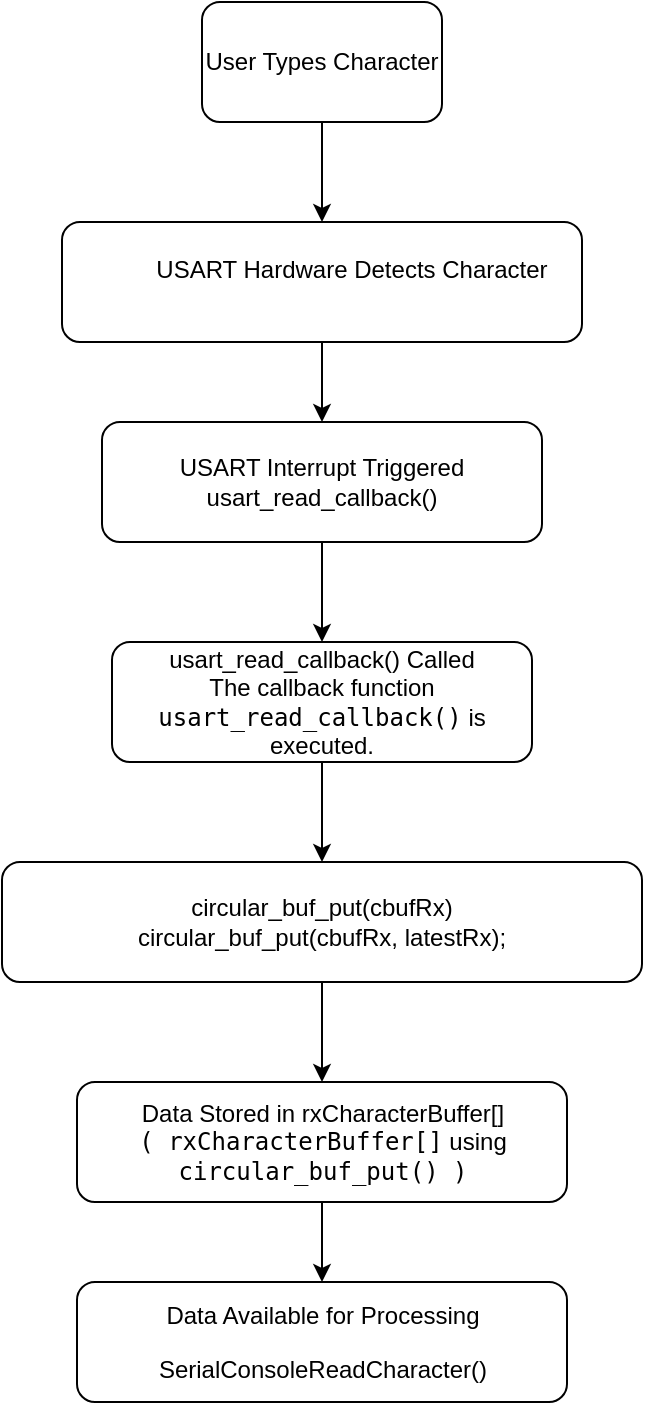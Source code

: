 <mxfile version="26.1.1">
  <diagram name="Page-1" id="XLpaBEAwb_9NrUKoJNVA">
    <mxGraphModel dx="1026" dy="650" grid="1" gridSize="10" guides="1" tooltips="1" connect="1" arrows="1" fold="1" page="1" pageScale="1" pageWidth="1169" pageHeight="827" math="0" shadow="0">
      <root>
        <mxCell id="0" />
        <mxCell id="1" parent="0" />
        <mxCell id="J9qqaUEDhFQQ4p0MvBKk-10" style="edgeStyle=orthogonalEdgeStyle;rounded=0;orthogonalLoop=1;jettySize=auto;html=1;exitX=0.5;exitY=1;exitDx=0;exitDy=0;entryX=0.5;entryY=0;entryDx=0;entryDy=0;" edge="1" parent="1" source="J9qqaUEDhFQQ4p0MvBKk-1" target="J9qqaUEDhFQQ4p0MvBKk-3">
          <mxGeometry relative="1" as="geometry" />
        </mxCell>
        <mxCell id="J9qqaUEDhFQQ4p0MvBKk-1" value="User Types Character" style="rounded=1;whiteSpace=wrap;html=1;align=center;" vertex="1" parent="1">
          <mxGeometry x="410" y="80" width="120" height="60" as="geometry" />
        </mxCell>
        <mxCell id="J9qqaUEDhFQQ4p0MvBKk-11" style="edgeStyle=orthogonalEdgeStyle;rounded=0;orthogonalLoop=1;jettySize=auto;html=1;exitX=0.5;exitY=1;exitDx=0;exitDy=0;" edge="1" parent="1" source="J9qqaUEDhFQQ4p0MvBKk-3" target="J9qqaUEDhFQQ4p0MvBKk-5">
          <mxGeometry relative="1" as="geometry" />
        </mxCell>
        <mxCell id="J9qqaUEDhFQQ4p0MvBKk-3" value="" style="rounded=1;whiteSpace=wrap;html=1;" vertex="1" parent="1">
          <mxGeometry x="340" y="190" width="260" height="60" as="geometry" />
        </mxCell>
        <mxCell id="J9qqaUEDhFQQ4p0MvBKk-4" value="USART Hardware Detects Character" style="text;whiteSpace=wrap;html=1;align=center;" vertex="1" parent="1">
          <mxGeometry x="370" y="200" width="230" height="40" as="geometry" />
        </mxCell>
        <mxCell id="J9qqaUEDhFQQ4p0MvBKk-12" value="" style="edgeStyle=orthogonalEdgeStyle;rounded=0;orthogonalLoop=1;jettySize=auto;html=1;" edge="1" parent="1" source="J9qqaUEDhFQQ4p0MvBKk-5" target="J9qqaUEDhFQQ4p0MvBKk-6">
          <mxGeometry relative="1" as="geometry" />
        </mxCell>
        <mxCell id="J9qqaUEDhFQQ4p0MvBKk-5" value="USART Interrupt Triggered&lt;div&gt;usart_read_callback()&lt;/div&gt;" style="rounded=1;whiteSpace=wrap;html=1;" vertex="1" parent="1">
          <mxGeometry x="360" y="290" width="220" height="60" as="geometry" />
        </mxCell>
        <mxCell id="J9qqaUEDhFQQ4p0MvBKk-13" value="" style="edgeStyle=orthogonalEdgeStyle;rounded=0;orthogonalLoop=1;jettySize=auto;html=1;" edge="1" parent="1" source="J9qqaUEDhFQQ4p0MvBKk-6" target="J9qqaUEDhFQQ4p0MvBKk-7">
          <mxGeometry relative="1" as="geometry" />
        </mxCell>
        <mxCell id="J9qqaUEDhFQQ4p0MvBKk-6" value="usart_read_callback() Called&lt;div&gt;The callback function &lt;code data-end=&quot;557&quot; data-start=&quot;534&quot;&gt;usart_read_callback()&lt;/code&gt; is executed.&lt;/div&gt;" style="rounded=1;whiteSpace=wrap;html=1;" vertex="1" parent="1">
          <mxGeometry x="365" y="400" width="210" height="60" as="geometry" />
        </mxCell>
        <mxCell id="J9qqaUEDhFQQ4p0MvBKk-14" value="" style="edgeStyle=orthogonalEdgeStyle;rounded=0;orthogonalLoop=1;jettySize=auto;html=1;" edge="1" parent="1" source="J9qqaUEDhFQQ4p0MvBKk-7" target="J9qqaUEDhFQQ4p0MvBKk-8">
          <mxGeometry relative="1" as="geometry" />
        </mxCell>
        <mxCell id="J9qqaUEDhFQQ4p0MvBKk-7" value="circular_buf_put(cbufRx)&lt;div&gt;&lt;div&gt;circular_buf_put(cbufRx, latestRx);&lt;/div&gt;&lt;/div&gt;" style="rounded=1;whiteSpace=wrap;html=1;" vertex="1" parent="1">
          <mxGeometry x="310" y="510" width="320" height="60" as="geometry" />
        </mxCell>
        <mxCell id="J9qqaUEDhFQQ4p0MvBKk-15" value="" style="edgeStyle=orthogonalEdgeStyle;rounded=0;orthogonalLoop=1;jettySize=auto;html=1;" edge="1" parent="1" source="J9qqaUEDhFQQ4p0MvBKk-8" target="J9qqaUEDhFQQ4p0MvBKk-9">
          <mxGeometry relative="1" as="geometry" />
        </mxCell>
        <mxCell id="J9qqaUEDhFQQ4p0MvBKk-8" value="Data Stored in rxCharacterBuffer[]&lt;div&gt;&lt;code data-end=&quot;967&quot; data-start=&quot;946&quot;&gt;( rxCharacterBuffer[]&lt;/code&gt; using &lt;code data-end=&quot;994&quot; data-start=&quot;974&quot;&gt;circular_buf_put() )&lt;/code&gt;&lt;/div&gt;" style="rounded=1;whiteSpace=wrap;html=1;" vertex="1" parent="1">
          <mxGeometry x="347.5" y="620" width="245" height="60" as="geometry" />
        </mxCell>
        <mxCell id="J9qqaUEDhFQQ4p0MvBKk-9" value="&lt;p data-end=&quot;1081&quot; data-start=&quot;1046&quot;&gt;&lt;span data-end=&quot;1079&quot; data-start=&quot;1046&quot;&gt;Data Available for Processing&lt;/span&gt;&lt;/p&gt;&lt;p data-end=&quot;1081&quot; data-start=&quot;1046&quot;&gt;&lt;span data-end=&quot;1079&quot; data-start=&quot;1046&quot;&gt;SerialConsoleReadCharacter()&lt;/span&gt;&lt;/p&gt;" style="rounded=1;whiteSpace=wrap;html=1;" vertex="1" parent="1">
          <mxGeometry x="347.5" y="720" width="245" height="60" as="geometry" />
        </mxCell>
      </root>
    </mxGraphModel>
  </diagram>
</mxfile>
